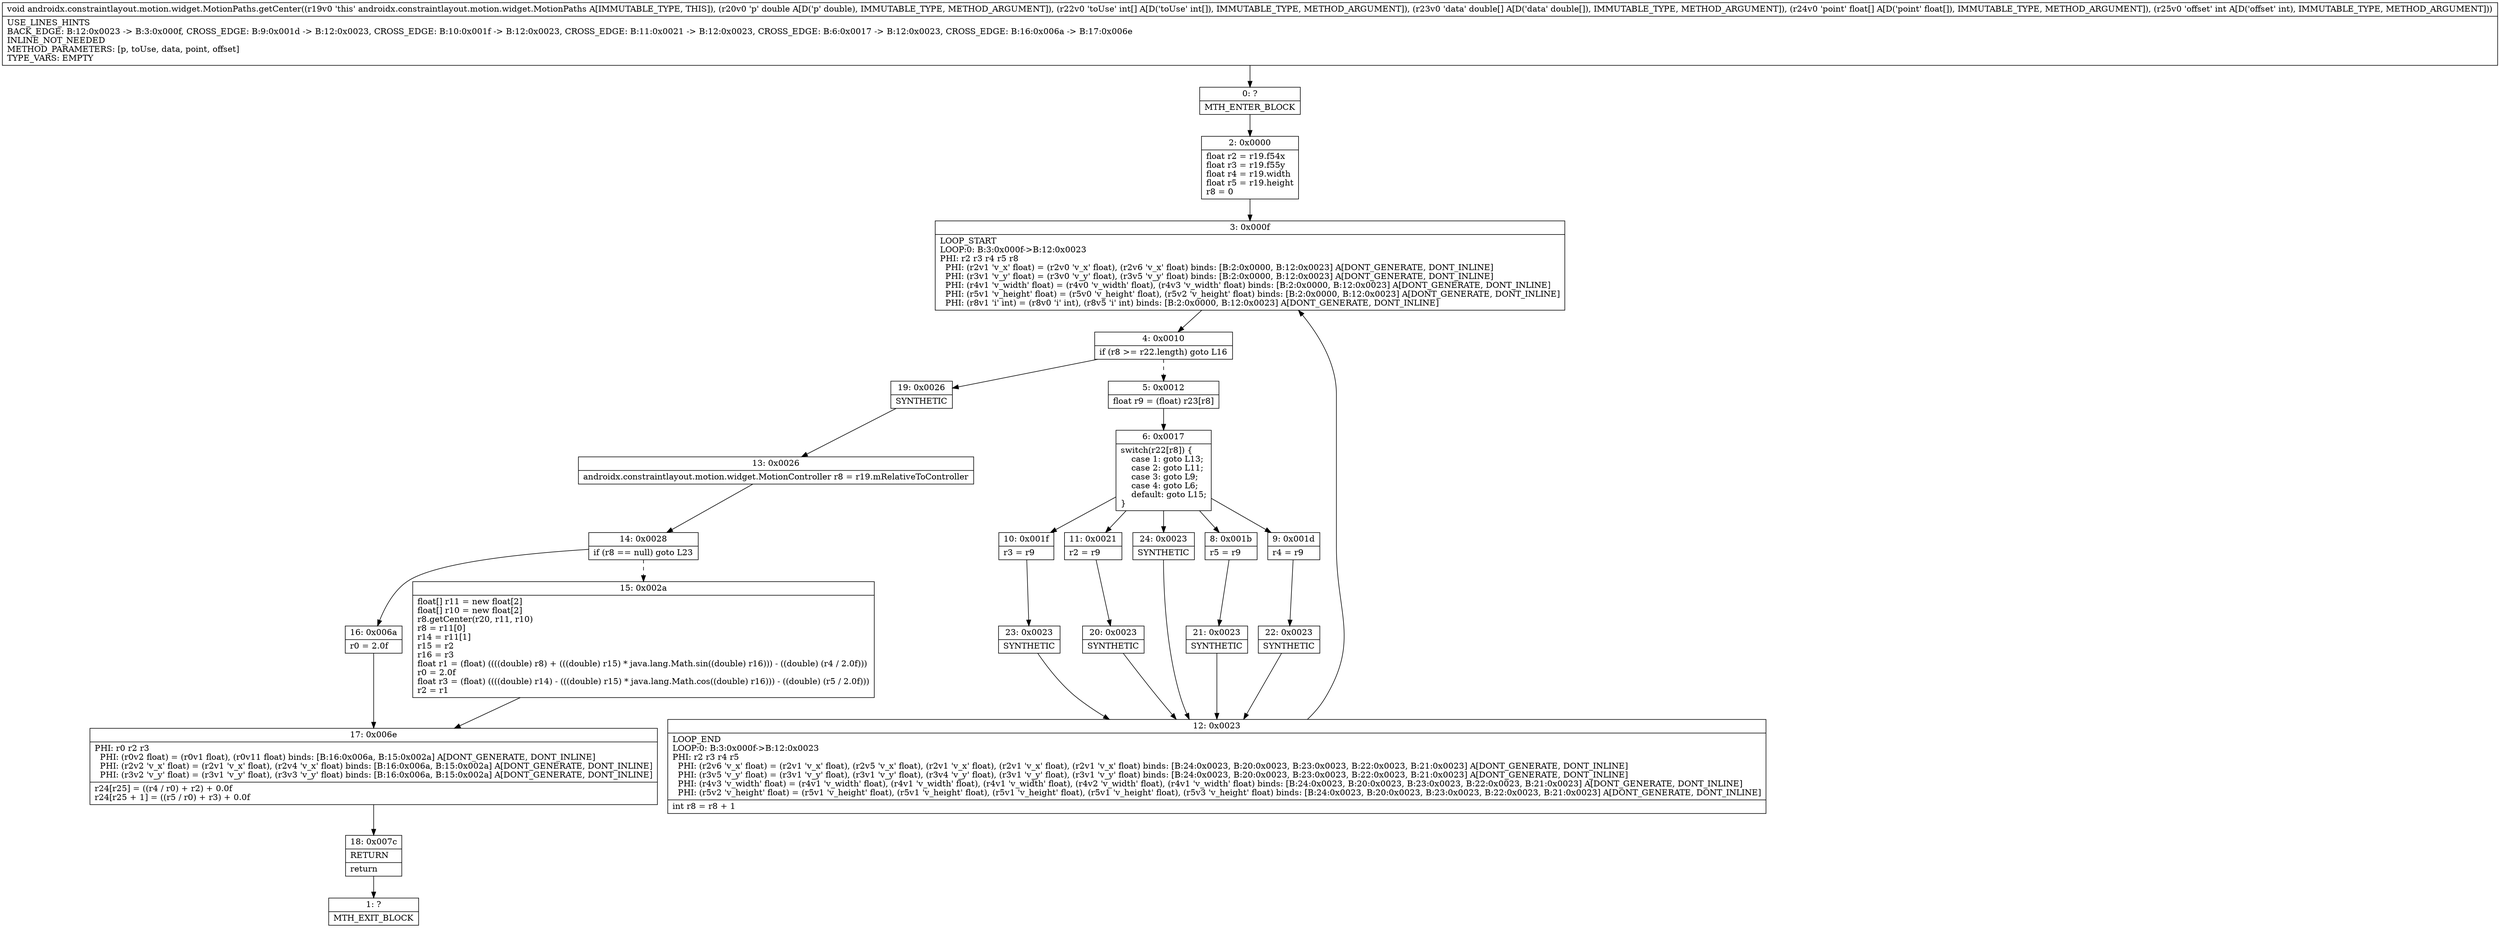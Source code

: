 digraph "CFG forandroidx.constraintlayout.motion.widget.MotionPaths.getCenter(D[I[D[FI)V" {
Node_0 [shape=record,label="{0\:\ ?|MTH_ENTER_BLOCK\l}"];
Node_2 [shape=record,label="{2\:\ 0x0000|float r2 = r19.f54x\lfloat r3 = r19.f55y\lfloat r4 = r19.width\lfloat r5 = r19.height\lr8 = 0\l}"];
Node_3 [shape=record,label="{3\:\ 0x000f|LOOP_START\lLOOP:0: B:3:0x000f\-\>B:12:0x0023\lPHI: r2 r3 r4 r5 r8 \l  PHI: (r2v1 'v_x' float) = (r2v0 'v_x' float), (r2v6 'v_x' float) binds: [B:2:0x0000, B:12:0x0023] A[DONT_GENERATE, DONT_INLINE]\l  PHI: (r3v1 'v_y' float) = (r3v0 'v_y' float), (r3v5 'v_y' float) binds: [B:2:0x0000, B:12:0x0023] A[DONT_GENERATE, DONT_INLINE]\l  PHI: (r4v1 'v_width' float) = (r4v0 'v_width' float), (r4v3 'v_width' float) binds: [B:2:0x0000, B:12:0x0023] A[DONT_GENERATE, DONT_INLINE]\l  PHI: (r5v1 'v_height' float) = (r5v0 'v_height' float), (r5v2 'v_height' float) binds: [B:2:0x0000, B:12:0x0023] A[DONT_GENERATE, DONT_INLINE]\l  PHI: (r8v1 'i' int) = (r8v0 'i' int), (r8v5 'i' int) binds: [B:2:0x0000, B:12:0x0023] A[DONT_GENERATE, DONT_INLINE]\l}"];
Node_4 [shape=record,label="{4\:\ 0x0010|if (r8 \>= r22.length) goto L16\l}"];
Node_5 [shape=record,label="{5\:\ 0x0012|float r9 = (float) r23[r8]\l}"];
Node_6 [shape=record,label="{6\:\ 0x0017|switch(r22[r8]) \{\l    case 1: goto L13;\l    case 2: goto L11;\l    case 3: goto L9;\l    case 4: goto L6;\l    default: goto L15;\l\}\l}"];
Node_8 [shape=record,label="{8\:\ 0x001b|r5 = r9\l}"];
Node_21 [shape=record,label="{21\:\ 0x0023|SYNTHETIC\l}"];
Node_12 [shape=record,label="{12\:\ 0x0023|LOOP_END\lLOOP:0: B:3:0x000f\-\>B:12:0x0023\lPHI: r2 r3 r4 r5 \l  PHI: (r2v6 'v_x' float) = (r2v1 'v_x' float), (r2v5 'v_x' float), (r2v1 'v_x' float), (r2v1 'v_x' float), (r2v1 'v_x' float) binds: [B:24:0x0023, B:20:0x0023, B:23:0x0023, B:22:0x0023, B:21:0x0023] A[DONT_GENERATE, DONT_INLINE]\l  PHI: (r3v5 'v_y' float) = (r3v1 'v_y' float), (r3v1 'v_y' float), (r3v4 'v_y' float), (r3v1 'v_y' float), (r3v1 'v_y' float) binds: [B:24:0x0023, B:20:0x0023, B:23:0x0023, B:22:0x0023, B:21:0x0023] A[DONT_GENERATE, DONT_INLINE]\l  PHI: (r4v3 'v_width' float) = (r4v1 'v_width' float), (r4v1 'v_width' float), (r4v1 'v_width' float), (r4v2 'v_width' float), (r4v1 'v_width' float) binds: [B:24:0x0023, B:20:0x0023, B:23:0x0023, B:22:0x0023, B:21:0x0023] A[DONT_GENERATE, DONT_INLINE]\l  PHI: (r5v2 'v_height' float) = (r5v1 'v_height' float), (r5v1 'v_height' float), (r5v1 'v_height' float), (r5v1 'v_height' float), (r5v3 'v_height' float) binds: [B:24:0x0023, B:20:0x0023, B:23:0x0023, B:22:0x0023, B:21:0x0023] A[DONT_GENERATE, DONT_INLINE]\l|int r8 = r8 + 1\l}"];
Node_9 [shape=record,label="{9\:\ 0x001d|r4 = r9\l}"];
Node_22 [shape=record,label="{22\:\ 0x0023|SYNTHETIC\l}"];
Node_10 [shape=record,label="{10\:\ 0x001f|r3 = r9\l}"];
Node_23 [shape=record,label="{23\:\ 0x0023|SYNTHETIC\l}"];
Node_11 [shape=record,label="{11\:\ 0x0021|r2 = r9\l}"];
Node_20 [shape=record,label="{20\:\ 0x0023|SYNTHETIC\l}"];
Node_24 [shape=record,label="{24\:\ 0x0023|SYNTHETIC\l}"];
Node_19 [shape=record,label="{19\:\ 0x0026|SYNTHETIC\l}"];
Node_13 [shape=record,label="{13\:\ 0x0026|androidx.constraintlayout.motion.widget.MotionController r8 = r19.mRelativeToController\l}"];
Node_14 [shape=record,label="{14\:\ 0x0028|if (r8 == null) goto L23\l}"];
Node_15 [shape=record,label="{15\:\ 0x002a|float[] r11 = new float[2]\lfloat[] r10 = new float[2]\lr8.getCenter(r20, r11, r10)\lr8 = r11[0]\lr14 = r11[1]\lr15 = r2\lr16 = r3\lfloat r1 = (float) ((((double) r8) + (((double) r15) * java.lang.Math.sin((double) r16))) \- ((double) (r4 \/ 2.0f)))\lr0 = 2.0f\lfloat r3 = (float) ((((double) r14) \- (((double) r15) * java.lang.Math.cos((double) r16))) \- ((double) (r5 \/ 2.0f)))\lr2 = r1\l}"];
Node_17 [shape=record,label="{17\:\ 0x006e|PHI: r0 r2 r3 \l  PHI: (r0v2 float) = (r0v1 float), (r0v11 float) binds: [B:16:0x006a, B:15:0x002a] A[DONT_GENERATE, DONT_INLINE]\l  PHI: (r2v2 'v_x' float) = (r2v1 'v_x' float), (r2v4 'v_x' float) binds: [B:16:0x006a, B:15:0x002a] A[DONT_GENERATE, DONT_INLINE]\l  PHI: (r3v2 'v_y' float) = (r3v1 'v_y' float), (r3v3 'v_y' float) binds: [B:16:0x006a, B:15:0x002a] A[DONT_GENERATE, DONT_INLINE]\l|r24[r25] = ((r4 \/ r0) + r2) + 0.0f\lr24[r25 + 1] = ((r5 \/ r0) + r3) + 0.0f\l}"];
Node_18 [shape=record,label="{18\:\ 0x007c|RETURN\l|return\l}"];
Node_1 [shape=record,label="{1\:\ ?|MTH_EXIT_BLOCK\l}"];
Node_16 [shape=record,label="{16\:\ 0x006a|r0 = 2.0f\l}"];
MethodNode[shape=record,label="{void androidx.constraintlayout.motion.widget.MotionPaths.getCenter((r19v0 'this' androidx.constraintlayout.motion.widget.MotionPaths A[IMMUTABLE_TYPE, THIS]), (r20v0 'p' double A[D('p' double), IMMUTABLE_TYPE, METHOD_ARGUMENT]), (r22v0 'toUse' int[] A[D('toUse' int[]), IMMUTABLE_TYPE, METHOD_ARGUMENT]), (r23v0 'data' double[] A[D('data' double[]), IMMUTABLE_TYPE, METHOD_ARGUMENT]), (r24v0 'point' float[] A[D('point' float[]), IMMUTABLE_TYPE, METHOD_ARGUMENT]), (r25v0 'offset' int A[D('offset' int), IMMUTABLE_TYPE, METHOD_ARGUMENT]))  | USE_LINES_HINTS\lBACK_EDGE: B:12:0x0023 \-\> B:3:0x000f, CROSS_EDGE: B:9:0x001d \-\> B:12:0x0023, CROSS_EDGE: B:10:0x001f \-\> B:12:0x0023, CROSS_EDGE: B:11:0x0021 \-\> B:12:0x0023, CROSS_EDGE: B:6:0x0017 \-\> B:12:0x0023, CROSS_EDGE: B:16:0x006a \-\> B:17:0x006e\lINLINE_NOT_NEEDED\lMETHOD_PARAMETERS: [p, toUse, data, point, offset]\lTYPE_VARS: EMPTY\l}"];
MethodNode -> Node_0;Node_0 -> Node_2;
Node_2 -> Node_3;
Node_3 -> Node_4;
Node_4 -> Node_5[style=dashed];
Node_4 -> Node_19;
Node_5 -> Node_6;
Node_6 -> Node_8;
Node_6 -> Node_9;
Node_6 -> Node_10;
Node_6 -> Node_11;
Node_6 -> Node_24;
Node_8 -> Node_21;
Node_21 -> Node_12;
Node_12 -> Node_3;
Node_9 -> Node_22;
Node_22 -> Node_12;
Node_10 -> Node_23;
Node_23 -> Node_12;
Node_11 -> Node_20;
Node_20 -> Node_12;
Node_24 -> Node_12;
Node_19 -> Node_13;
Node_13 -> Node_14;
Node_14 -> Node_15[style=dashed];
Node_14 -> Node_16;
Node_15 -> Node_17;
Node_17 -> Node_18;
Node_18 -> Node_1;
Node_16 -> Node_17;
}

